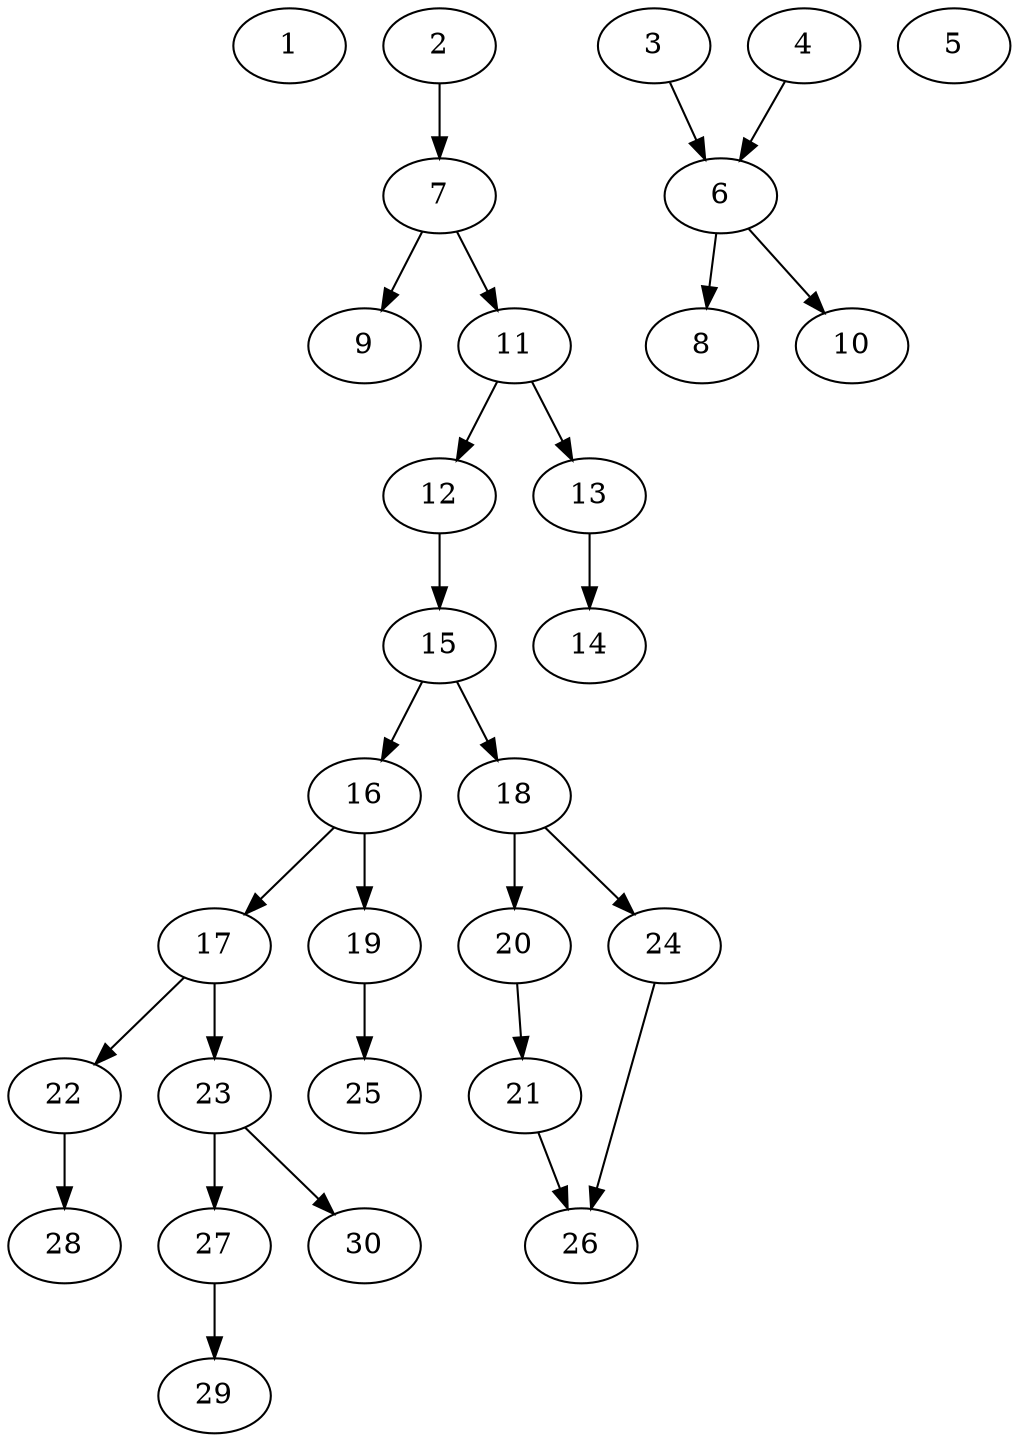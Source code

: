// DAG automatically generated by daggen at Tue Jul 12 21:02:06 2022
// ./daggen -n 30 --fat 0.4 --density 0.4 --regular 0.2 --jump 2 --minalpha 20 --maxalpha 200 --dot -o ../task30.dot 
digraph G {
  1 [size="1853166160", alpha="21.04"]
  2 [size="368293445632", alpha="123.77"]
  2 -> 7 [size ="411041792"]
  3 [size="28565264502", alpha="102.43"]
  3 -> 6 [size ="33554432"]
  4 [size="549755813888", alpha="66.59"]
  4 -> 6 [size ="536870912"]
  5 [size="134217728000", alpha="162.12"]
  6 [size="537693506636", alpha="178.52"]
  6 -> 8 [size ="536870912"]
  6 -> 10 [size ="536870912"]
  7 [size="370956534344", alpha="70.21"]
  7 -> 9 [size ="838860800"]
  7 -> 11 [size ="838860800"]
  8 [size="3066588270", alpha="50.28"]
  9 [size="11032800107", alpha="197.20"]
  10 [size="1073741824000", alpha="22.08"]
  11 [size="68719476736", alpha="195.34"]
  11 -> 12 [size ="134217728"]
  11 -> 13 [size ="134217728"]
  12 [size="8030789688", alpha="150.01"]
  12 -> 15 [size ="134217728"]
  13 [size="10550139952", alpha="31.92"]
  13 -> 14 [size ="209715200"]
  14 [size="94604036880", alpha="71.47"]
  15 [size="231928233984", alpha="140.37"]
  15 -> 16 [size ="301989888"]
  15 -> 18 [size ="301989888"]
  16 [size="549755813888", alpha="53.65"]
  16 -> 17 [size ="536870912"]
  16 -> 19 [size ="536870912"]
  17 [size="3540928711", alpha="118.44"]
  17 -> 22 [size ="411041792"]
  17 -> 23 [size ="411041792"]
  18 [size="26313307234", alpha="27.56"]
  18 -> 20 [size ="536870912"]
  18 -> 24 [size ="536870912"]
  19 [size="2887557878", alpha="159.11"]
  19 -> 25 [size ="301989888"]
  20 [size="1073741824000", alpha="72.23"]
  20 -> 21 [size ="838860800"]
  21 [size="6194710893", alpha="74.91"]
  21 -> 26 [size ="33554432"]
  22 [size="5239790119", alpha="186.26"]
  22 -> 28 [size ="209715200"]
  23 [size="127139683138", alpha="63.75"]
  23 -> 27 [size ="301989888"]
  23 -> 30 [size ="301989888"]
  24 [size="716213399738", alpha="109.51"]
  24 -> 26 [size ="838860800"]
  25 [size="8740323147", alpha="54.69"]
  26 [size="134217728000", alpha="166.43"]
  27 [size="368293445632", alpha="125.11"]
  27 -> 29 [size ="411041792"]
  28 [size="3794395794", alpha="110.80"]
  29 [size="701669864", alpha="105.88"]
  30 [size="231928233984", alpha="22.84"]
}
